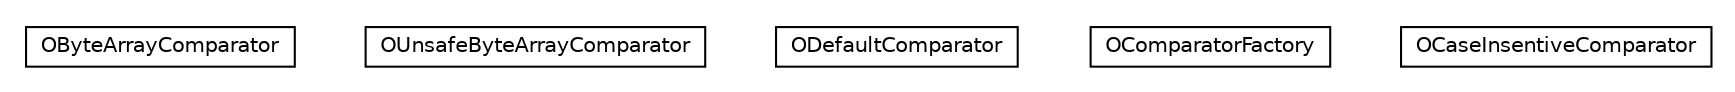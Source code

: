 #!/usr/local/bin/dot
#
# Class diagram 
# Generated by UMLGraph version R5_6-24-gf6e263 (http://www.umlgraph.org/)
#

digraph G {
	edge [fontname="Helvetica",fontsize=10,labelfontname="Helvetica",labelfontsize=10];
	node [fontname="Helvetica",fontsize=10,shape=plaintext];
	nodesep=0.25;
	ranksep=0.5;
	// com.orientechnologies.common.comparator.OByteArrayComparator
	c24475 [label=<<table title="com.orientechnologies.common.comparator.OByteArrayComparator" border="0" cellborder="1" cellspacing="0" cellpadding="2" port="p" href="./OByteArrayComparator.html">
		<tr><td><table border="0" cellspacing="0" cellpadding="1">
<tr><td align="center" balign="center"> OByteArrayComparator </td></tr>
		</table></td></tr>
		</table>>, URL="./OByteArrayComparator.html", fontname="Helvetica", fontcolor="black", fontsize=10.0];
	// com.orientechnologies.common.comparator.OUnsafeByteArrayComparator
	c24476 [label=<<table title="com.orientechnologies.common.comparator.OUnsafeByteArrayComparator" border="0" cellborder="1" cellspacing="0" cellpadding="2" port="p" href="./OUnsafeByteArrayComparator.html">
		<tr><td><table border="0" cellspacing="0" cellpadding="1">
<tr><td align="center" balign="center"> OUnsafeByteArrayComparator </td></tr>
		</table></td></tr>
		</table>>, URL="./OUnsafeByteArrayComparator.html", fontname="Helvetica", fontcolor="black", fontsize=10.0];
	// com.orientechnologies.common.comparator.ODefaultComparator
	c24477 [label=<<table title="com.orientechnologies.common.comparator.ODefaultComparator" border="0" cellborder="1" cellspacing="0" cellpadding="2" port="p" href="./ODefaultComparator.html">
		<tr><td><table border="0" cellspacing="0" cellpadding="1">
<tr><td align="center" balign="center"> ODefaultComparator </td></tr>
		</table></td></tr>
		</table>>, URL="./ODefaultComparator.html", fontname="Helvetica", fontcolor="black", fontsize=10.0];
	// com.orientechnologies.common.comparator.OComparatorFactory
	c24478 [label=<<table title="com.orientechnologies.common.comparator.OComparatorFactory" border="0" cellborder="1" cellspacing="0" cellpadding="2" port="p" href="./OComparatorFactory.html">
		<tr><td><table border="0" cellspacing="0" cellpadding="1">
<tr><td align="center" balign="center"> OComparatorFactory </td></tr>
		</table></td></tr>
		</table>>, URL="./OComparatorFactory.html", fontname="Helvetica", fontcolor="black", fontsize=10.0];
	// com.orientechnologies.common.comparator.OCaseInsentiveComparator
	c24479 [label=<<table title="com.orientechnologies.common.comparator.OCaseInsentiveComparator" border="0" cellborder="1" cellspacing="0" cellpadding="2" port="p" href="./OCaseInsentiveComparator.html">
		<tr><td><table border="0" cellspacing="0" cellpadding="1">
<tr><td align="center" balign="center"> OCaseInsentiveComparator </td></tr>
		</table></td></tr>
		</table>>, URL="./OCaseInsentiveComparator.html", fontname="Helvetica", fontcolor="black", fontsize=10.0];
}

